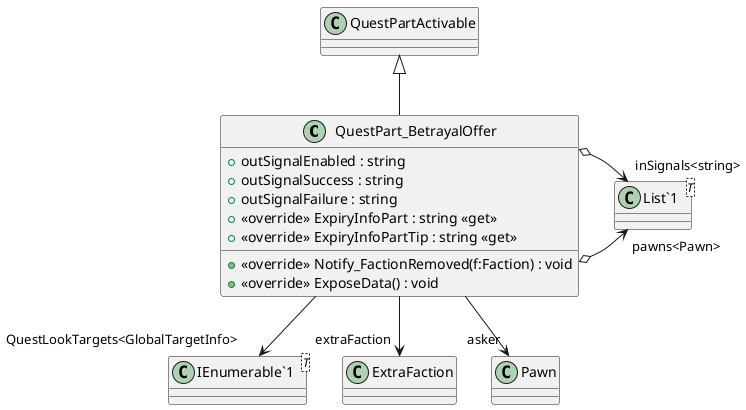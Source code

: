 @startuml
class QuestPart_BetrayalOffer {
    + outSignalEnabled : string
    + outSignalSuccess : string
    + outSignalFailure : string
    + <<override>> ExpiryInfoPart : string <<get>>
    + <<override>> ExpiryInfoPartTip : string <<get>>
    + <<override>> Notify_FactionRemoved(f:Faction) : void
    + <<override>> ExposeData() : void
}
class "List`1"<T> {
}
class "IEnumerable`1"<T> {
}
QuestPartActivable <|-- QuestPart_BetrayalOffer
QuestPart_BetrayalOffer --> "extraFaction" ExtraFaction
QuestPart_BetrayalOffer --> "asker" Pawn
QuestPart_BetrayalOffer o-> "pawns<Pawn>" "List`1"
QuestPart_BetrayalOffer o-> "inSignals<string>" "List`1"
QuestPart_BetrayalOffer --> "QuestLookTargets<GlobalTargetInfo>" "IEnumerable`1"
@enduml
